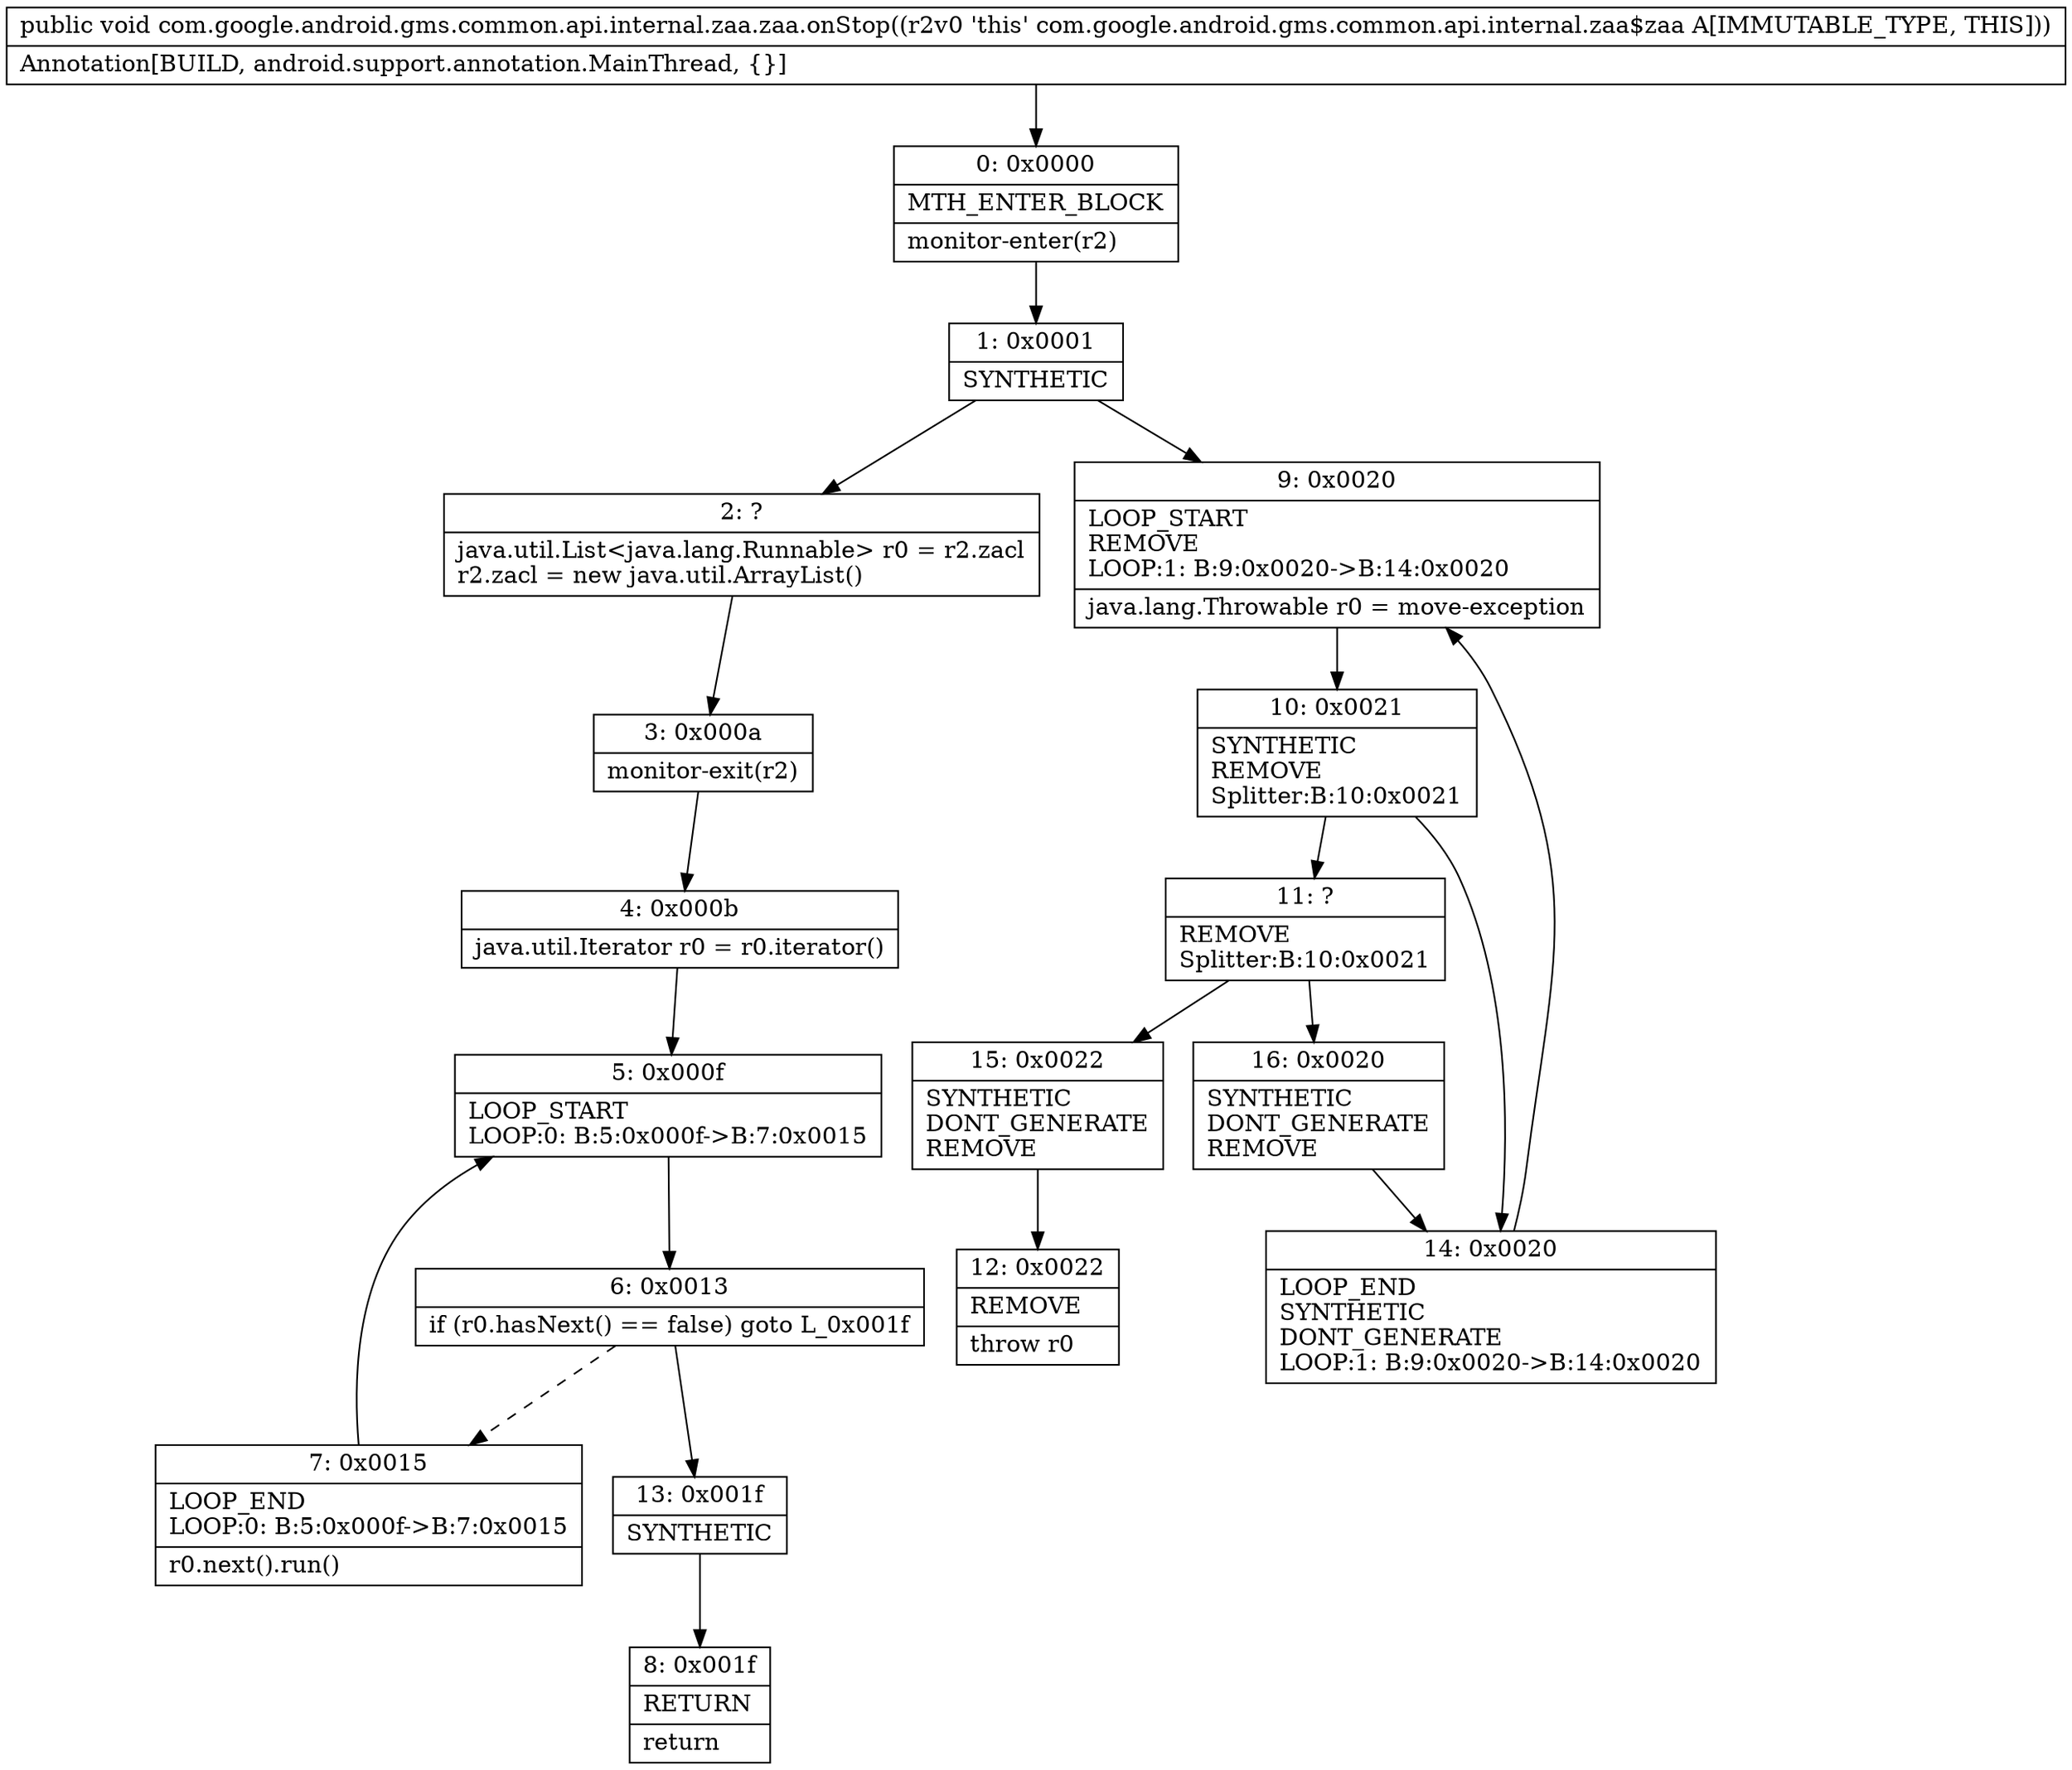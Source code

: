 digraph "CFG forcom.google.android.gms.common.api.internal.zaa.zaa.onStop()V" {
Node_0 [shape=record,label="{0\:\ 0x0000|MTH_ENTER_BLOCK\l|monitor\-enter(r2)\l}"];
Node_1 [shape=record,label="{1\:\ 0x0001|SYNTHETIC\l}"];
Node_2 [shape=record,label="{2\:\ ?|java.util.List\<java.lang.Runnable\> r0 = r2.zacl\lr2.zacl = new java.util.ArrayList()\l}"];
Node_3 [shape=record,label="{3\:\ 0x000a|monitor\-exit(r2)\l}"];
Node_4 [shape=record,label="{4\:\ 0x000b|java.util.Iterator r0 = r0.iterator()\l}"];
Node_5 [shape=record,label="{5\:\ 0x000f|LOOP_START\lLOOP:0: B:5:0x000f\-\>B:7:0x0015\l}"];
Node_6 [shape=record,label="{6\:\ 0x0013|if (r0.hasNext() == false) goto L_0x001f\l}"];
Node_7 [shape=record,label="{7\:\ 0x0015|LOOP_END\lLOOP:0: B:5:0x000f\-\>B:7:0x0015\l|r0.next().run()\l}"];
Node_8 [shape=record,label="{8\:\ 0x001f|RETURN\l|return\l}"];
Node_9 [shape=record,label="{9\:\ 0x0020|LOOP_START\lREMOVE\lLOOP:1: B:9:0x0020\-\>B:14:0x0020\l|java.lang.Throwable r0 = move\-exception\l}"];
Node_10 [shape=record,label="{10\:\ 0x0021|SYNTHETIC\lREMOVE\lSplitter:B:10:0x0021\l}"];
Node_11 [shape=record,label="{11\:\ ?|REMOVE\lSplitter:B:10:0x0021\l}"];
Node_12 [shape=record,label="{12\:\ 0x0022|REMOVE\l|throw r0\l}"];
Node_13 [shape=record,label="{13\:\ 0x001f|SYNTHETIC\l}"];
Node_14 [shape=record,label="{14\:\ 0x0020|LOOP_END\lSYNTHETIC\lDONT_GENERATE\lLOOP:1: B:9:0x0020\-\>B:14:0x0020\l}"];
Node_15 [shape=record,label="{15\:\ 0x0022|SYNTHETIC\lDONT_GENERATE\lREMOVE\l}"];
Node_16 [shape=record,label="{16\:\ 0x0020|SYNTHETIC\lDONT_GENERATE\lREMOVE\l}"];
MethodNode[shape=record,label="{public void com.google.android.gms.common.api.internal.zaa.zaa.onStop((r2v0 'this' com.google.android.gms.common.api.internal.zaa$zaa A[IMMUTABLE_TYPE, THIS]))  | Annotation[BUILD, android.support.annotation.MainThread, \{\}]\l}"];
MethodNode -> Node_0;
Node_0 -> Node_1;
Node_1 -> Node_2;
Node_1 -> Node_9;
Node_2 -> Node_3;
Node_3 -> Node_4;
Node_4 -> Node_5;
Node_5 -> Node_6;
Node_6 -> Node_7[style=dashed];
Node_6 -> Node_13;
Node_7 -> Node_5;
Node_9 -> Node_10;
Node_10 -> Node_11;
Node_10 -> Node_14;
Node_11 -> Node_15;
Node_11 -> Node_16;
Node_13 -> Node_8;
Node_14 -> Node_9;
Node_15 -> Node_12;
Node_16 -> Node_14;
}

